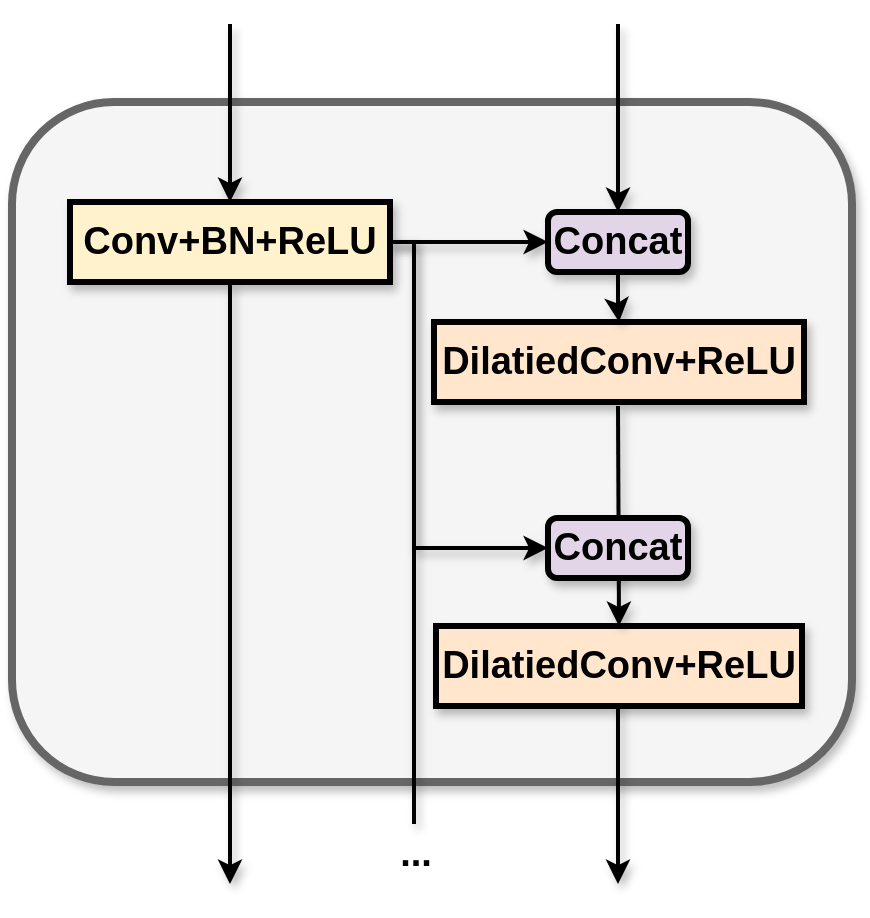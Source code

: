 <mxfile version="23.1.6" type="github">
  <diagram name="Page-1" id="hp85jpuqqjJGDYmnKXtX">
    <mxGraphModel dx="996" dy="540" grid="1" gridSize="10" guides="1" tooltips="1" connect="1" arrows="1" fold="1" page="1" pageScale="1" pageWidth="850" pageHeight="1100" math="0" shadow="0">
      <root>
        <mxCell id="0" />
        <mxCell id="1" parent="0" />
        <mxCell id="muAZXzluQfKHagrMskaD-1" value="" style="rounded=1;whiteSpace=wrap;html=1;fillColor=#f5f5f5;strokeColor=#666666;strokeWidth=4;fontColor=#333333;shadow=1;fontSize=19;" parent="1" vertex="1">
          <mxGeometry x="139" y="129" width="420" height="340" as="geometry" />
        </mxCell>
        <mxCell id="muAZXzluQfKHagrMskaD-2" style="edgeStyle=orthogonalEdgeStyle;rounded=1;orthogonalLoop=1;jettySize=auto;html=1;strokeWidth=2;shadow=1;endArrow=none;endFill=0;startArrow=classic;startFill=1;fontSize=19;" parent="1" source="muAZXzluQfKHagrMskaD-6" edge="1">
          <mxGeometry relative="1" as="geometry">
            <mxPoint x="248" y="90" as="targetPoint" />
            <Array as="points">
              <mxPoint x="248" y="90" />
            </Array>
          </mxGeometry>
        </mxCell>
        <mxCell id="muAZXzluQfKHagrMskaD-3" style="edgeStyle=orthogonalEdgeStyle;rounded=0;orthogonalLoop=1;jettySize=auto;html=1;entryX=0;entryY=0.5;entryDx=0;entryDy=0;strokeWidth=2;shadow=1;fontSize=19;" parent="1" source="muAZXzluQfKHagrMskaD-6" target="muAZXzluQfKHagrMskaD-16" edge="1">
          <mxGeometry relative="1" as="geometry" />
        </mxCell>
        <mxCell id="muAZXzluQfKHagrMskaD-4" style="edgeStyle=orthogonalEdgeStyle;rounded=0;orthogonalLoop=1;jettySize=auto;html=1;exitX=1;exitY=0.5;exitDx=0;exitDy=0;entryX=0;entryY=0.5;entryDx=0;entryDy=0;strokeWidth=2;shadow=1;fontSize=19;" parent="1" source="muAZXzluQfKHagrMskaD-6" target="muAZXzluQfKHagrMskaD-12" edge="1">
          <mxGeometry relative="1" as="geometry">
            <Array as="points">
              <mxPoint x="340" y="199" />
              <mxPoint x="340" y="352" />
            </Array>
          </mxGeometry>
        </mxCell>
        <mxCell id="muAZXzluQfKHagrMskaD-5" style="edgeStyle=orthogonalEdgeStyle;rounded=0;orthogonalLoop=1;jettySize=auto;html=1;exitX=1;exitY=0.5;exitDx=0;exitDy=0;endArrow=none;endFill=0;strokeWidth=2;shadow=1;fontSize=19;" parent="1" source="muAZXzluQfKHagrMskaD-6" edge="1" target="muAZXzluQfKHagrMskaD-17">
          <mxGeometry relative="1" as="geometry">
            <mxPoint x="350" y="500" as="targetPoint" />
            <Array as="points">
              <mxPoint x="340" y="199" />
            </Array>
          </mxGeometry>
        </mxCell>
        <mxCell id="muAZXzluQfKHagrMskaD-6" value="&lt;b style=&quot;font-size: 19px;&quot;&gt;Conv+BN+ReLU&lt;/b&gt;" style="rounded=0;whiteSpace=wrap;html=1;fillColor=#fff2cc;strokeColor=#000000;strokeWidth=3;shadow=1;fontSize=19;" parent="1" vertex="1">
          <mxGeometry x="168" y="179" width="160" height="40" as="geometry" />
        </mxCell>
        <mxCell id="muAZXzluQfKHagrMskaD-7" style="edgeStyle=orthogonalEdgeStyle;rounded=0;orthogonalLoop=1;jettySize=auto;html=1;exitX=0.5;exitY=1;exitDx=0;exitDy=0;strokeWidth=2;shadow=1;fontSize=19;" parent="1" edge="1">
          <mxGeometry relative="1" as="geometry">
            <mxPoint x="442" y="520" as="targetPoint" />
            <mxPoint x="442" y="413" as="sourcePoint" />
          </mxGeometry>
        </mxCell>
        <mxCell id="muAZXzluQfKHagrMskaD-8" value="&lt;b style=&quot;border-color: var(--border-color); font-size: 19px;&quot;&gt;DilatiedConv+ReLU&lt;/b&gt;" style="rounded=0;whiteSpace=wrap;html=1;fillColor=#ffe6cc;strokeColor=#000000;strokeWidth=3;shadow=1;fontSize=19;" parent="1" vertex="1">
          <mxGeometry x="351" y="391" width="183" height="40" as="geometry" />
        </mxCell>
        <mxCell id="muAZXzluQfKHagrMskaD-9" style="edgeStyle=orthogonalEdgeStyle;rounded=0;orthogonalLoop=1;jettySize=auto;html=1;entryX=0.5;entryY=0;entryDx=0;entryDy=0;strokeWidth=2;shadow=1;fontSize=19;" parent="1" target="muAZXzluQfKHagrMskaD-8" edge="1">
          <mxGeometry relative="1" as="geometry">
            <mxPoint x="442" y="281" as="sourcePoint" />
          </mxGeometry>
        </mxCell>
        <mxCell id="muAZXzluQfKHagrMskaD-10" style="edgeStyle=orthogonalEdgeStyle;rounded=0;orthogonalLoop=1;jettySize=auto;html=1;exitX=0.5;exitY=0;exitDx=0;exitDy=0;shadow=1;fontSize=19;" parent="1" source="muAZXzluQfKHagrMskaD-11" edge="1">
          <mxGeometry relative="1" as="geometry">
            <mxPoint x="442" y="237" as="targetPoint" />
          </mxGeometry>
        </mxCell>
        <mxCell id="muAZXzluQfKHagrMskaD-11" value="&lt;b style=&quot;border-color: var(--border-color); font-size: 19px;&quot;&gt;DilatiedConv+ReLU&lt;/b&gt;" style="rounded=0;whiteSpace=wrap;html=1;fillColor=#ffe6cc;strokeColor=#000000;strokeWidth=3;shadow=1;fontSize=19;" parent="1" vertex="1">
          <mxGeometry x="350" y="239" width="185" height="40" as="geometry" />
        </mxCell>
        <mxCell id="muAZXzluQfKHagrMskaD-12" value="Concat" style="rounded=1;whiteSpace=wrap;html=1;strokeWidth=3;shadow=1;fillColor=#e1d5e7;strokeColor=#000000;fontSize=19;fontStyle=1" parent="1" vertex="1">
          <mxGeometry x="407" y="337" width="70" height="30" as="geometry" />
        </mxCell>
        <mxCell id="muAZXzluQfKHagrMskaD-13" style="edgeStyle=orthogonalEdgeStyle;rounded=0;orthogonalLoop=1;jettySize=auto;html=1;strokeWidth=2;exitX=0.5;exitY=1;exitDx=0;exitDy=0;shadow=1;fontSize=19;" parent="1" source="muAZXzluQfKHagrMskaD-6" edge="1">
          <mxGeometry relative="1" as="geometry">
            <mxPoint x="248" y="520" as="targetPoint" />
            <mxPoint x="253" y="372" as="sourcePoint" />
            <Array as="points">
              <mxPoint x="248" y="520" />
            </Array>
          </mxGeometry>
        </mxCell>
        <mxCell id="muAZXzluQfKHagrMskaD-14" style="edgeStyle=orthogonalEdgeStyle;rounded=0;orthogonalLoop=1;jettySize=auto;html=1;entryX=0.5;entryY=0;entryDx=0;entryDy=0;strokeWidth=2;shadow=1;fontSize=19;" parent="1" source="muAZXzluQfKHagrMskaD-16" target="muAZXzluQfKHagrMskaD-11" edge="1">
          <mxGeometry relative="1" as="geometry" />
        </mxCell>
        <mxCell id="muAZXzluQfKHagrMskaD-15" style="edgeStyle=orthogonalEdgeStyle;rounded=0;orthogonalLoop=1;jettySize=auto;html=1;endArrow=none;endFill=0;startArrow=classic;startFill=1;strokeWidth=2;shadow=1;fontSize=19;" parent="1" source="muAZXzluQfKHagrMskaD-16" edge="1">
          <mxGeometry relative="1" as="geometry">
            <mxPoint x="442" y="90" as="targetPoint" />
          </mxGeometry>
        </mxCell>
        <mxCell id="muAZXzluQfKHagrMskaD-16" value="Concat" style="rounded=1;whiteSpace=wrap;html=1;strokeWidth=3;shadow=1;fillColor=#e1d5e7;strokeColor=#000000;fontSize=19;fontStyle=1" parent="1" vertex="1">
          <mxGeometry x="407" y="184" width="70" height="30" as="geometry" />
        </mxCell>
        <mxCell id="muAZXzluQfKHagrMskaD-17" value="&lt;b style=&quot;font-size: 19px;&quot;&gt;&lt;font style=&quot;font-size: 19px;&quot;&gt;...&lt;/font&gt;&lt;/b&gt;" style="text;html=1;strokeColor=none;fillColor=none;align=center;verticalAlign=middle;whiteSpace=wrap;rounded=0;shadow=1;fontSize=19;" parent="1" vertex="1">
          <mxGeometry x="311" y="490" width="60" height="30" as="geometry" />
        </mxCell>
      </root>
    </mxGraphModel>
  </diagram>
</mxfile>
